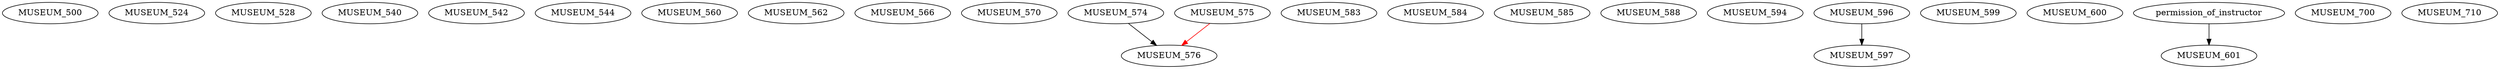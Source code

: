 digraph G {
    MUSEUM_500;
    MUSEUM_524;
    MUSEUM_528;
    MUSEUM_540;
    MUSEUM_542;
    MUSEUM_544;
    MUSEUM_560;
    MUSEUM_562;
    MUSEUM_566;
    MUSEUM_570;
    MUSEUM_574;
    MUSEUM_575;
    edge [color=black];
    MUSEUM_574 -> MUSEUM_576;
    edge [color=red];
    MUSEUM_575 -> MUSEUM_576;
    MUSEUM_583;
    MUSEUM_584;
    MUSEUM_585;
    MUSEUM_588;
    MUSEUM_594;
    edge [color=black];
    MUSEUM_596 -> MUSEUM_597;
    MUSEUM_599;
    MUSEUM_600;
    edge [color=black];
    permission_of_instructor -> MUSEUM_601;
    MUSEUM_700;
    MUSEUM_710;
}
